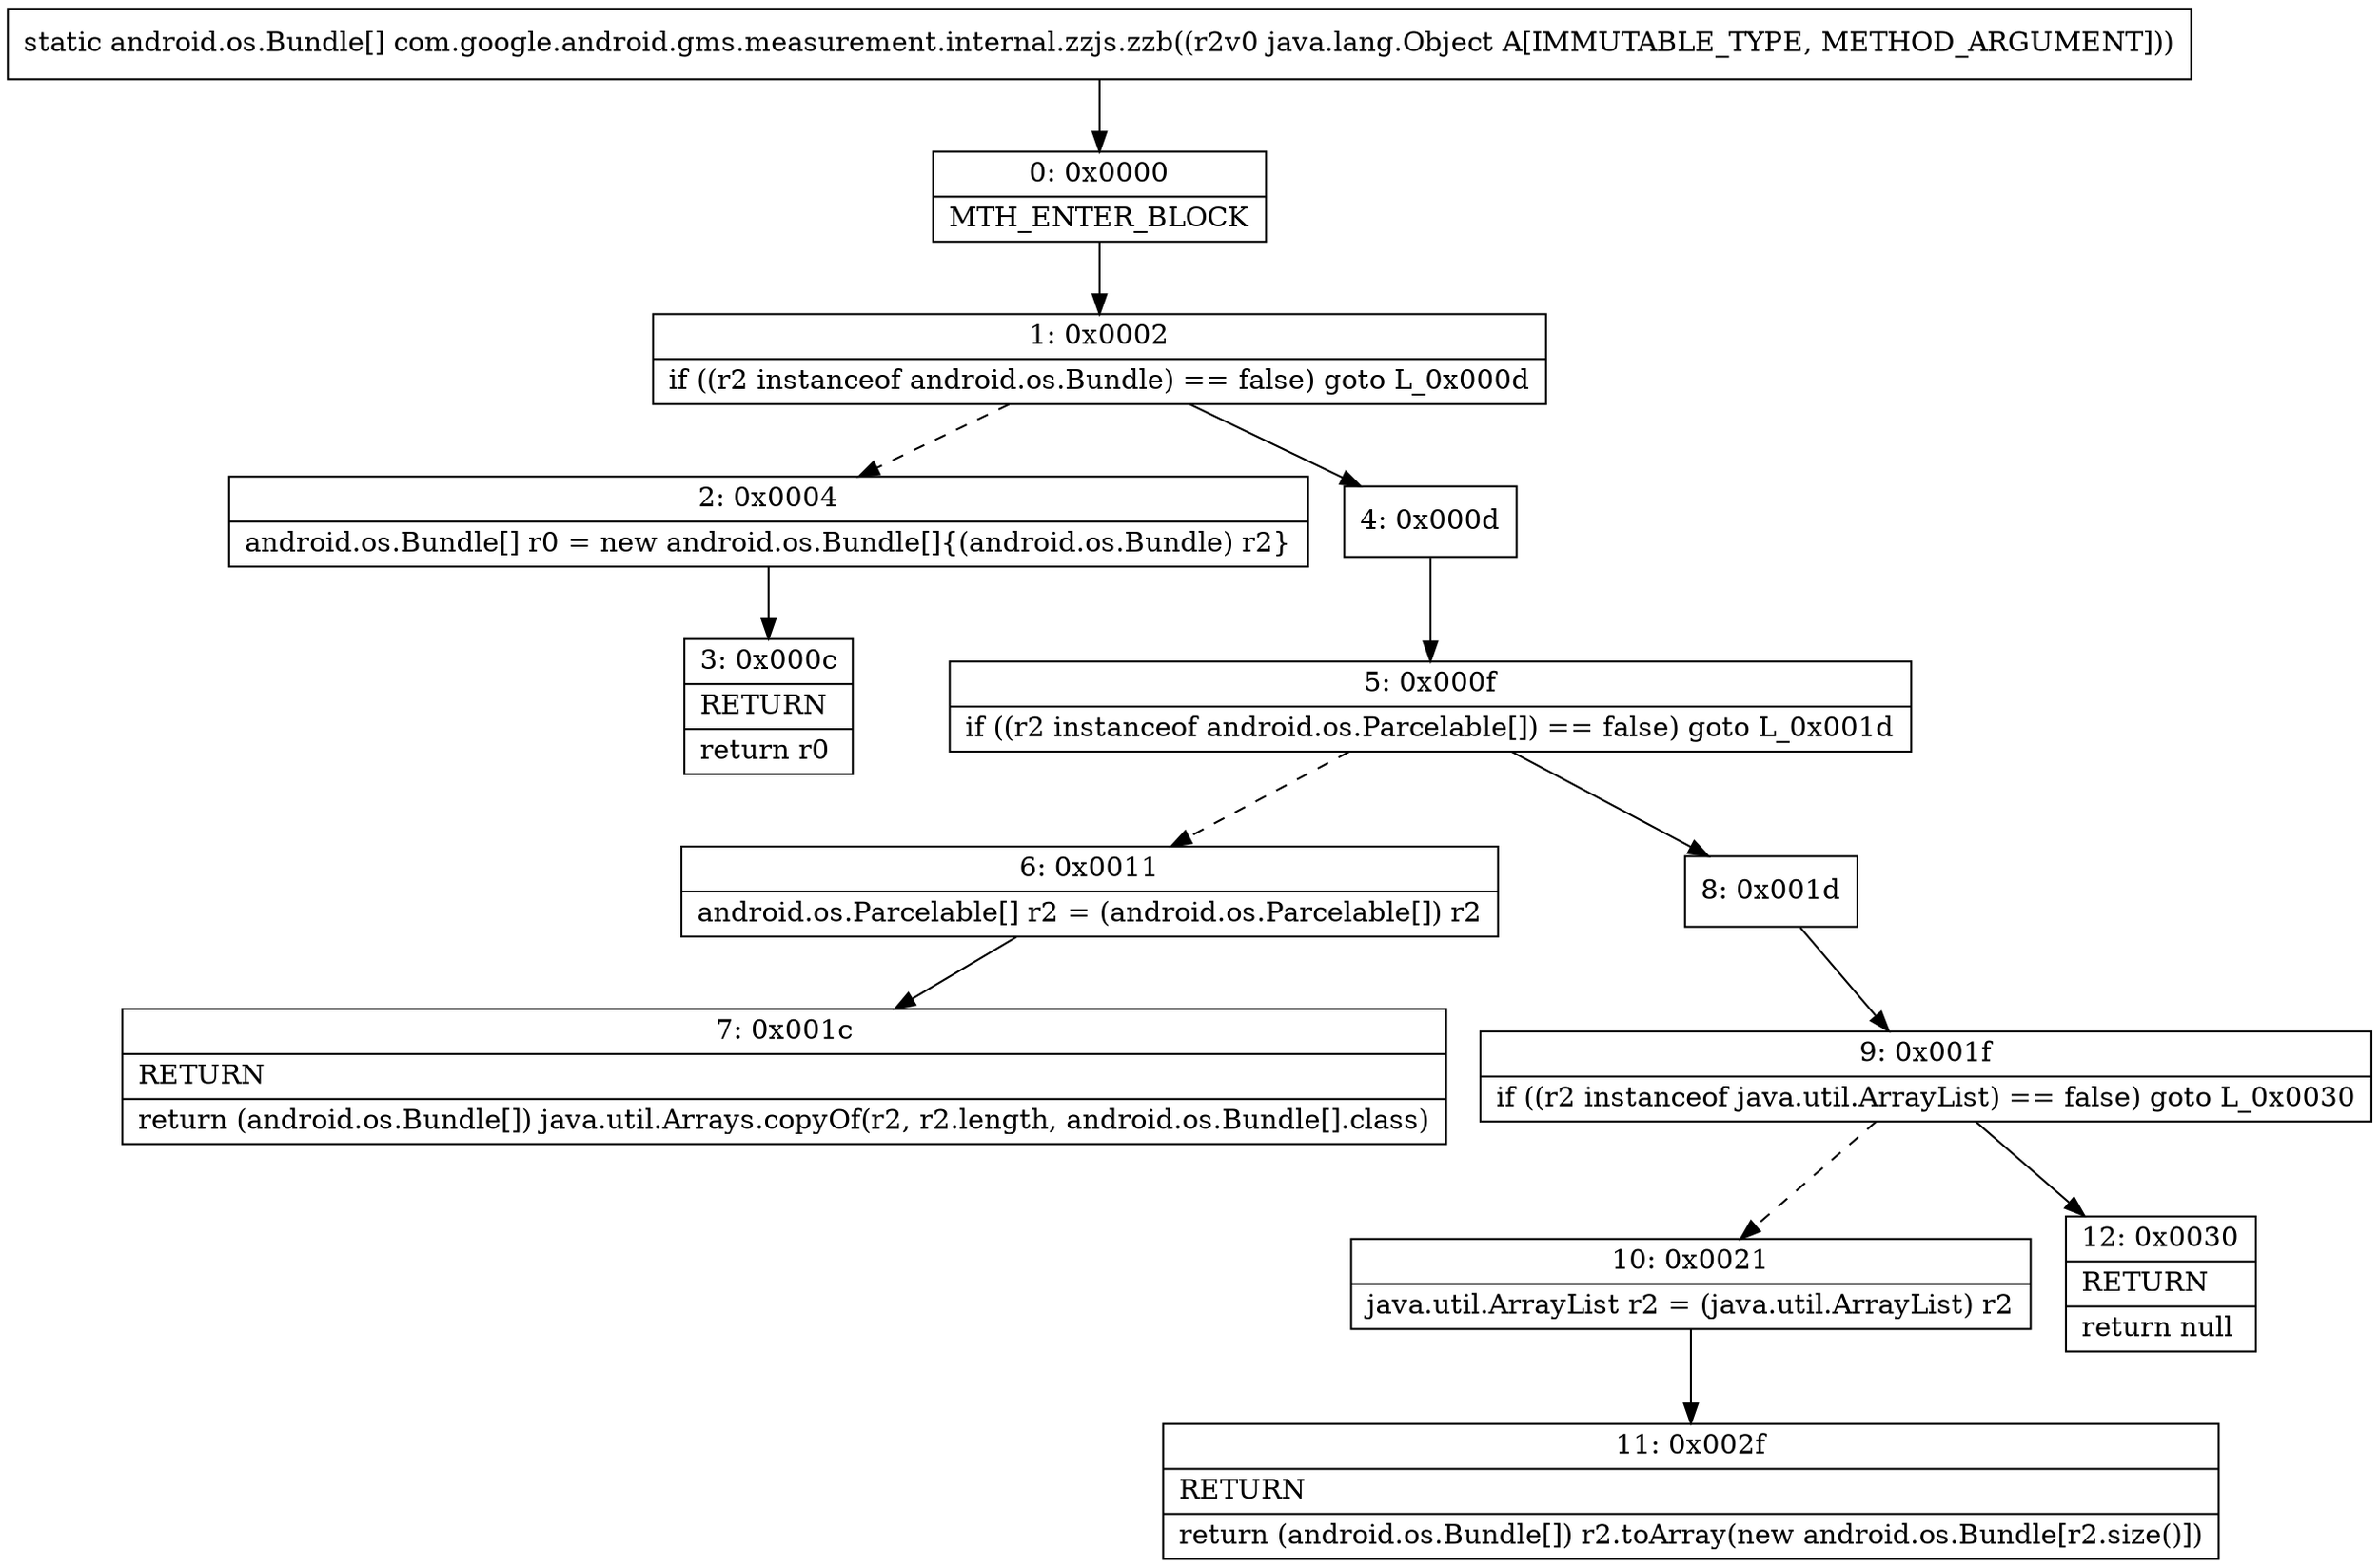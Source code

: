 digraph "CFG forcom.google.android.gms.measurement.internal.zzjs.zzb(Ljava\/lang\/Object;)[Landroid\/os\/Bundle;" {
Node_0 [shape=record,label="{0\:\ 0x0000|MTH_ENTER_BLOCK\l}"];
Node_1 [shape=record,label="{1\:\ 0x0002|if ((r2 instanceof android.os.Bundle) == false) goto L_0x000d\l}"];
Node_2 [shape=record,label="{2\:\ 0x0004|android.os.Bundle[] r0 = new android.os.Bundle[]\{(android.os.Bundle) r2\}\l}"];
Node_3 [shape=record,label="{3\:\ 0x000c|RETURN\l|return r0\l}"];
Node_4 [shape=record,label="{4\:\ 0x000d}"];
Node_5 [shape=record,label="{5\:\ 0x000f|if ((r2 instanceof android.os.Parcelable[]) == false) goto L_0x001d\l}"];
Node_6 [shape=record,label="{6\:\ 0x0011|android.os.Parcelable[] r2 = (android.os.Parcelable[]) r2\l}"];
Node_7 [shape=record,label="{7\:\ 0x001c|RETURN\l|return (android.os.Bundle[]) java.util.Arrays.copyOf(r2, r2.length, android.os.Bundle[].class)\l}"];
Node_8 [shape=record,label="{8\:\ 0x001d}"];
Node_9 [shape=record,label="{9\:\ 0x001f|if ((r2 instanceof java.util.ArrayList) == false) goto L_0x0030\l}"];
Node_10 [shape=record,label="{10\:\ 0x0021|java.util.ArrayList r2 = (java.util.ArrayList) r2\l}"];
Node_11 [shape=record,label="{11\:\ 0x002f|RETURN\l|return (android.os.Bundle[]) r2.toArray(new android.os.Bundle[r2.size()])\l}"];
Node_12 [shape=record,label="{12\:\ 0x0030|RETURN\l|return null\l}"];
MethodNode[shape=record,label="{static android.os.Bundle[] com.google.android.gms.measurement.internal.zzjs.zzb((r2v0 java.lang.Object A[IMMUTABLE_TYPE, METHOD_ARGUMENT])) }"];
MethodNode -> Node_0;
Node_0 -> Node_1;
Node_1 -> Node_2[style=dashed];
Node_1 -> Node_4;
Node_2 -> Node_3;
Node_4 -> Node_5;
Node_5 -> Node_6[style=dashed];
Node_5 -> Node_8;
Node_6 -> Node_7;
Node_8 -> Node_9;
Node_9 -> Node_10[style=dashed];
Node_9 -> Node_12;
Node_10 -> Node_11;
}

